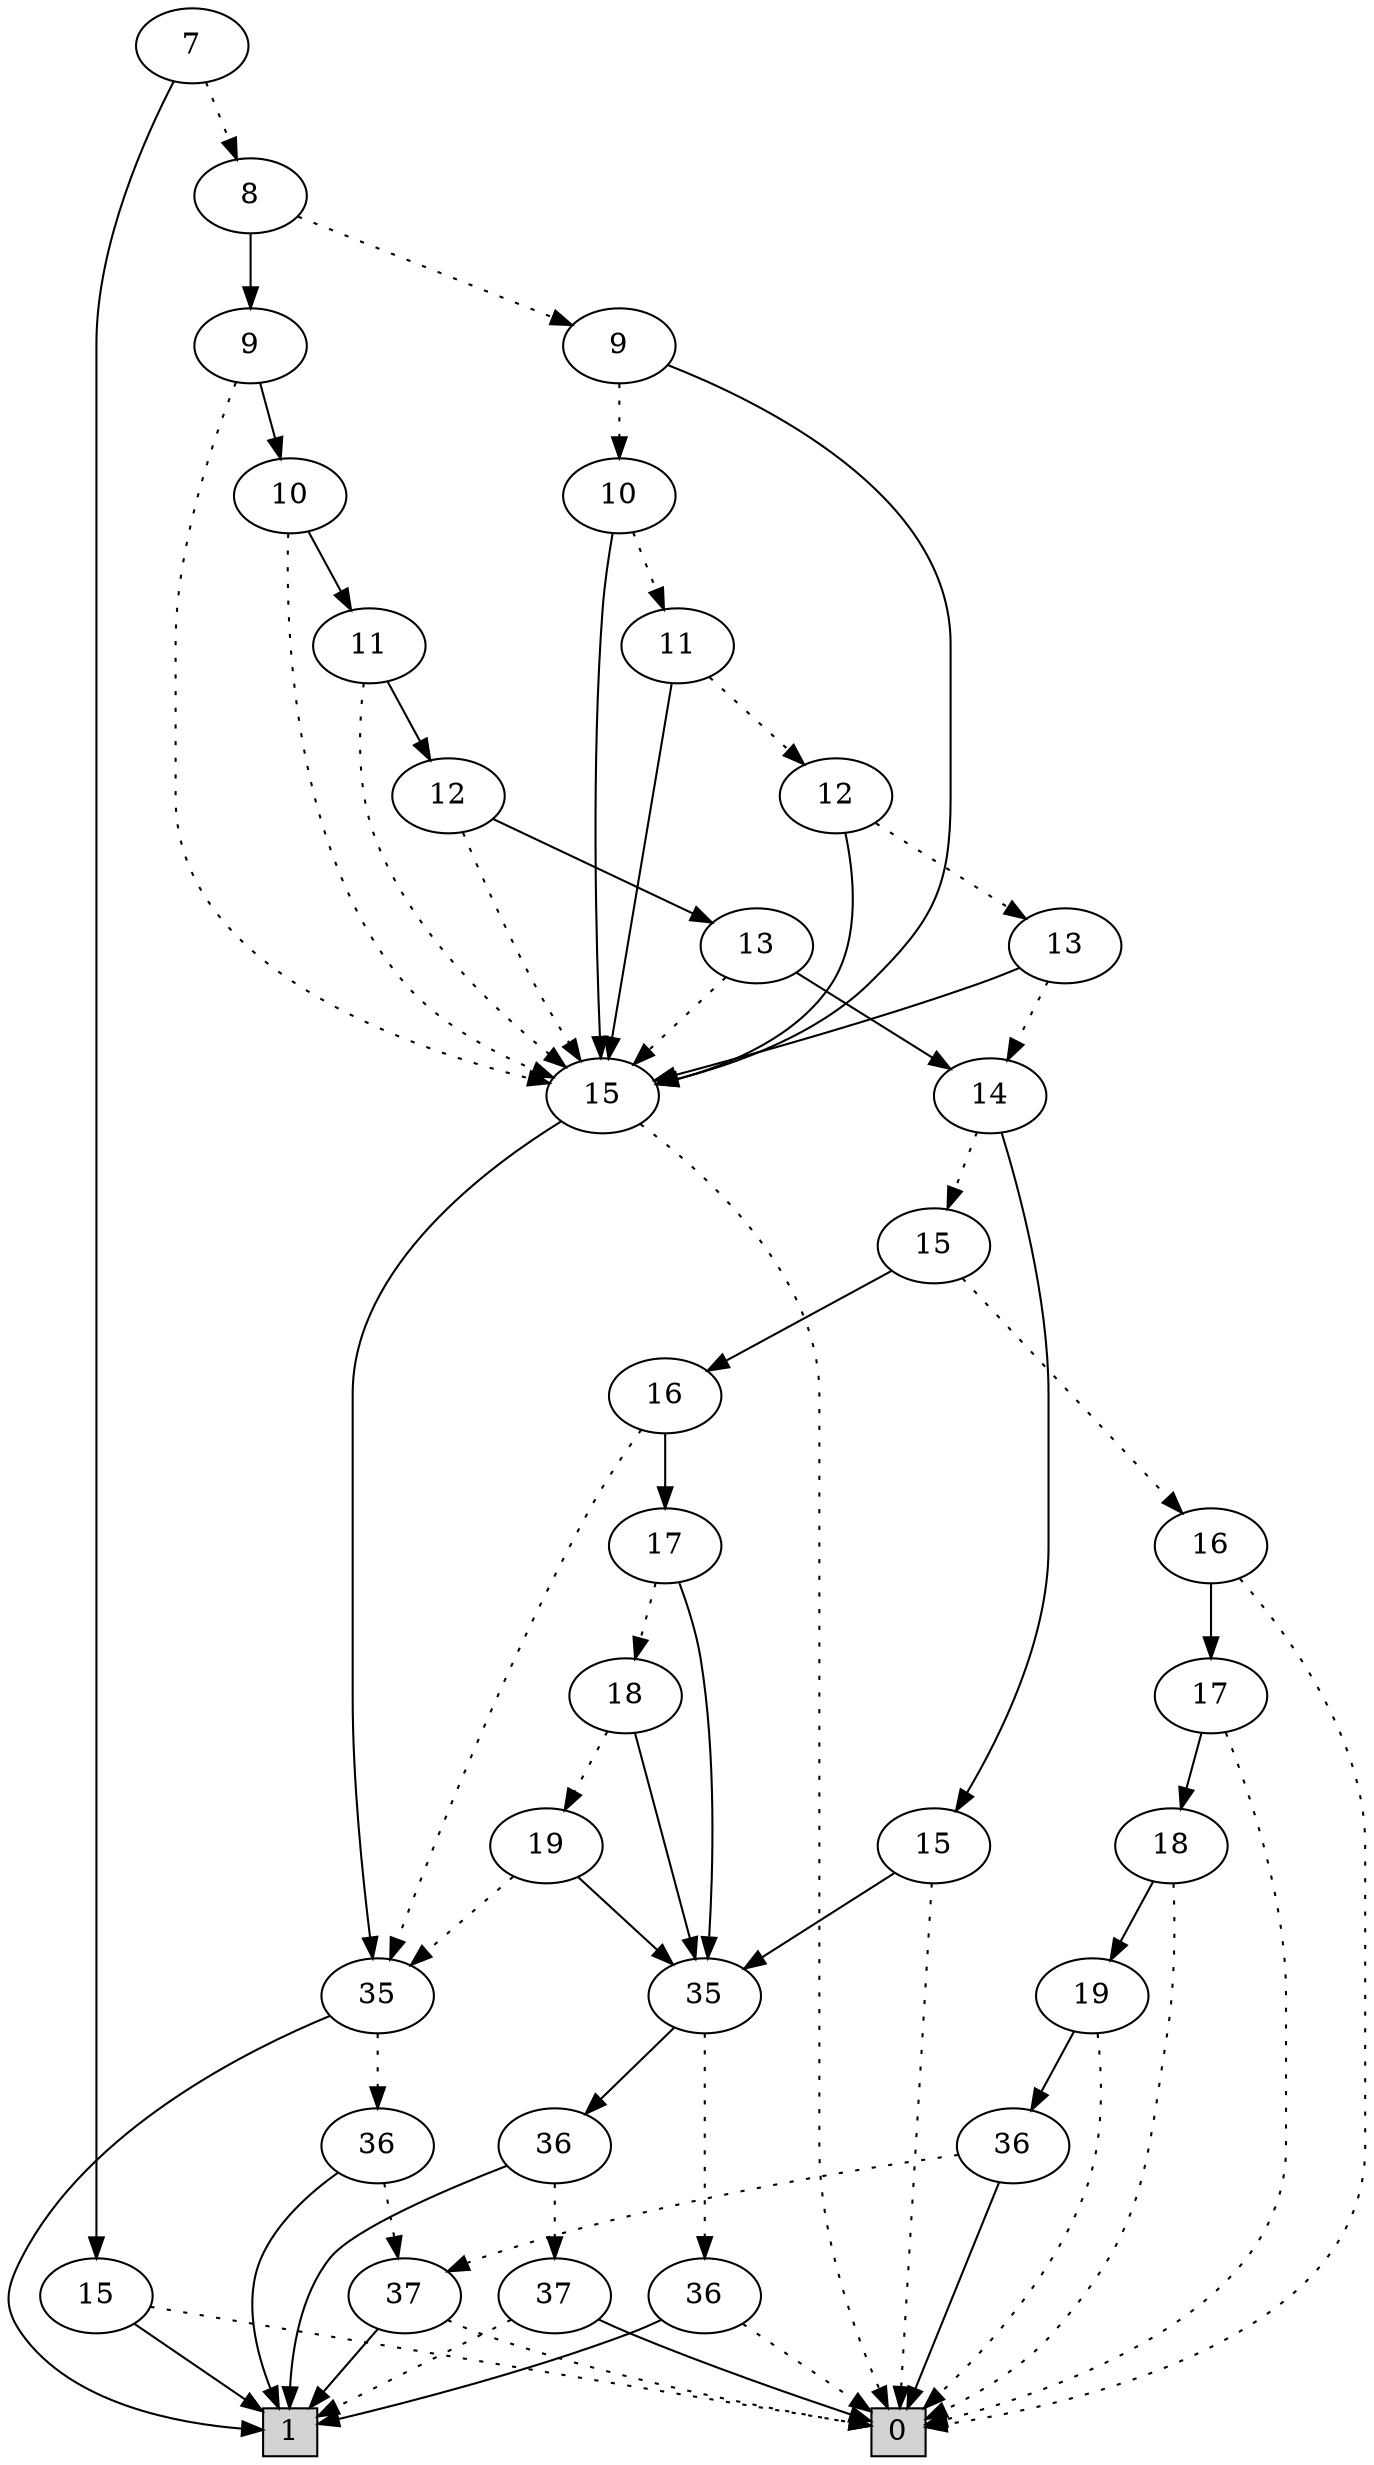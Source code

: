 digraph G {
0 [shape=box, label="0", style=filled, shape=box, height=0.3, width=0.3];
1 [shape=box, label="1", style=filled, shape=box, height=0.3, width=0.3];
10384 [label="7"];
10384 -> 10383 [style=dotted];
10384 -> 32 [style=filled];
10383 [label="8"];
10383 -> 10377 [style=dotted];
10383 -> 10382 [style=filled];
10377 [label="9"];
10377 -> 10376 [style=dotted];
10377 -> 10327 [style=filled];
10376 [label="10"];
10376 -> 10375 [style=dotted];
10376 -> 10327 [style=filled];
10375 [label="11"];
10375 -> 10374 [style=dotted];
10375 -> 10327 [style=filled];
10374 [label="12"];
10374 -> 10373 [style=dotted];
10374 -> 10327 [style=filled];
10373 [label="13"];
10373 -> 10372 [style=dotted];
10373 -> 10327 [style=filled];
10372 [label="14"];
10372 -> 10371 [style=dotted];
10372 -> 10325 [style=filled];
10371 [label="15"];
10371 -> 10291 [style=dotted];
10371 -> 10244 [style=filled];
10291 [label="16"];
10291 -> 0 [style=dotted];
10291 -> 10275 [style=filled];
10275 [label="17"];
10275 -> 0 [style=dotted];
10275 -> 10274 [style=filled];
10274 [label="18"];
10274 -> 0 [style=dotted];
10274 -> 10273 [style=filled];
10273 [label="19"];
10273 -> 0 [style=dotted];
10273 -> 8274 [style=filled];
8274 [label="36"];
8274 -> 76 [style=dotted];
8274 -> 0 [style=filled];
76 [label="37"];
76 -> 0 [style=dotted];
76 -> 1 [style=filled];
10244 [label="16"];
10244 -> 1264 [style=dotted];
10244 -> 10228 [style=filled];
1264 [label="35"];
1264 -> 1258 [style=dotted];
1264 -> 1 [style=filled];
1258 [label="36"];
1258 -> 76 [style=dotted];
1258 -> 1 [style=filled];
10228 [label="17"];
10228 -> 10227 [style=dotted];
10228 -> 10031 [style=filled];
10227 [label="18"];
10227 -> 10224 [style=dotted];
10227 -> 10031 [style=filled];
10224 [label="19"];
10224 -> 1264 [style=dotted];
10224 -> 10031 [style=filled];
10031 [label="35"];
10031 -> 74 [style=dotted];
10031 -> 8279 [style=filled];
74 [label="36"];
74 -> 0 [style=dotted];
74 -> 1 [style=filled];
8279 [label="36"];
8279 -> 77 [style=dotted];
8279 -> 1 [style=filled];
77 [label="37"];
77 -> 1 [style=dotted];
77 -> 0 [style=filled];
10325 [label="15"];
10325 -> 0 [style=dotted];
10325 -> 10031 [style=filled];
10327 [label="15"];
10327 -> 0 [style=dotted];
10327 -> 1264 [style=filled];
10382 [label="9"];
10382 -> 10327 [style=dotted];
10382 -> 10381 [style=filled];
10381 [label="10"];
10381 -> 10327 [style=dotted];
10381 -> 10380 [style=filled];
10380 [label="11"];
10380 -> 10327 [style=dotted];
10380 -> 10379 [style=filled];
10379 [label="12"];
10379 -> 10327 [style=dotted];
10379 -> 10378 [style=filled];
10378 [label="13"];
10378 -> 10327 [style=dotted];
10378 -> 10372 [style=filled];
32 [label="15"];
32 -> 0 [style=dotted];
32 -> 1 [style=filled];
}
